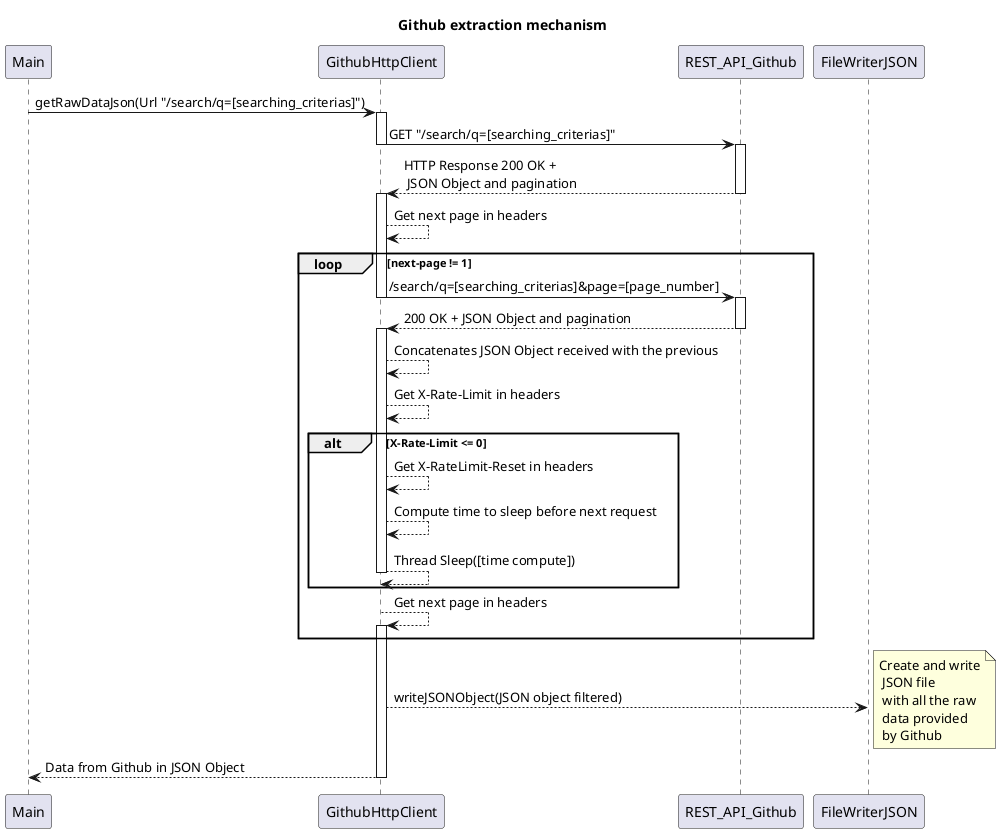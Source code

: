 @startuml
title Github extraction mechanism

participant Main
participant GithubHttpClient
participant REST_API_Github
participant FileWriterJSON


Main -> GithubHttpClient : getRawDataJson(Url "/search/q=[searching_criterias]")
activate GithubHttpClient
GithubHttpClient -> REST_API_Github : GET "/search/q=[searching_criterias]"
deactivate GithubHttpClient
activate REST_API_Github
REST_API_Github --> GithubHttpClient : HTTP Response 200 OK + \n JSON Object and pagination
deactivate REST_API_Github
activate GithubHttpClient


GithubHttpClient --> GithubHttpClient : Get next page in headers

loop next-page != 1
        GithubHttpClient -> REST_API_Github : /search/q=[searching_criterias]&page=[page_number]
        deactivate GithubHttpClient
        activate REST_API_Github
            REST_API_Github --> GithubHttpClient : 200 OK + JSON Object and pagination
        deactivate REST_API_Github
        activate GithubHttpClient

        GithubHttpClient --> GithubHttpClient : Concatenates JSON Object received with the previous
        GithubHttpClient --> GithubHttpClient : Get X-Rate-Limit in headers
        alt X-Rate-Limit <= 0
            GithubHttpClient --> GithubHttpClient : Get X-RateLimit-Reset in headers
            GithubHttpClient --> GithubHttpClient : Compute time to sleep before next request
            GithubHttpClient --> GithubHttpClient : Thread Sleep([time compute])
            deactivate GithubHttpClient
        end
        activate GithubHttpClient
        GithubHttpClient --> GithubHttpClient : Get next page in headers
        activate GithubHttpClient
end
GithubHttpClient --> FileWriterJSON :  writeJSONObject(JSON object filtered)
note right
    Create and write
     JSON file
     with all the raw
     data provided
     by Github
end note
GithubHttpClient --> Main : Data from Github in JSON Object

deactivate GithubHttpClient


@enduml